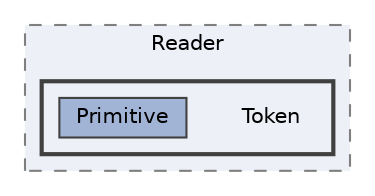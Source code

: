 digraph "src/BadScript2/Reader/Token"
{
 // LATEX_PDF_SIZE
  bgcolor="transparent";
  edge [fontname=Helvetica,fontsize=10,labelfontname=Helvetica,labelfontsize=10];
  node [fontname=Helvetica,fontsize=10,shape=box,height=0.2,width=0.4];
  compound=true
  subgraph clusterdir_67532b68e5dd86669806c2418a43b67f {
    graph [ bgcolor="#edf0f7", pencolor="grey50", label="Reader", fontname=Helvetica,fontsize=10 style="filled,dashed", URL="dir_67532b68e5dd86669806c2418a43b67f.html",tooltip=""]
  subgraph clusterdir_705e51bae64a5a8c44a55a71602270d7 {
    graph [ bgcolor="#edf0f7", pencolor="grey25", label="", fontname=Helvetica,fontsize=10 style="filled,bold", URL="dir_705e51bae64a5a8c44a55a71602270d7.html",tooltip=""]
    dir_705e51bae64a5a8c44a55a71602270d7 [shape=plaintext, label="Token"];
  dir_ac6586943e212ae62c41f148e66aab03 [label="Primitive", fillcolor="#a2b4d6", color="grey25", style="filled", URL="dir_ac6586943e212ae62c41f148e66aab03.html",tooltip=""];
  }
  }
}
